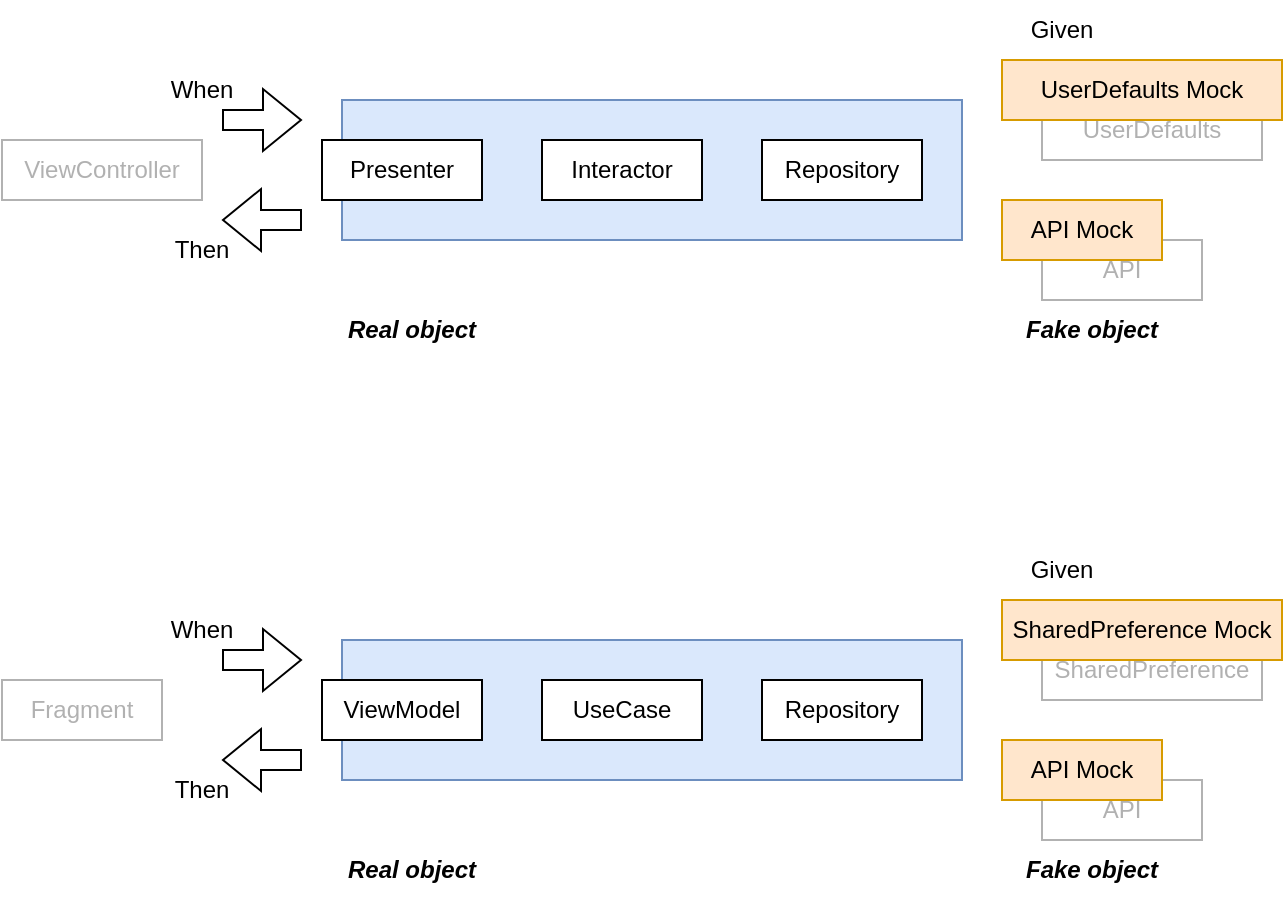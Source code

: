 <mxfile version="24.2.5" type="device">
  <diagram name="ページ1" id="KTmhikJlyO--2MtsTX8y">
    <mxGraphModel dx="920" dy="581" grid="1" gridSize="10" guides="1" tooltips="1" connect="1" arrows="1" fold="1" page="1" pageScale="1" pageWidth="827" pageHeight="1169" math="0" shadow="0">
      <root>
        <mxCell id="0" />
        <mxCell id="1" parent="0" />
        <mxCell id="tbAWzuxnCb8HUWdNtCA--7" value="" style="rounded=0;whiteSpace=wrap;html=1;fillColor=#dae8fc;strokeColor=#6c8ebf;" parent="1" vertex="1">
          <mxGeometry x="210" y="320" width="310" height="70" as="geometry" />
        </mxCell>
        <mxCell id="tbAWzuxnCb8HUWdNtCA--1" value="ViewModel" style="rounded=0;whiteSpace=wrap;html=1;" parent="1" vertex="1">
          <mxGeometry x="200" y="340" width="80" height="30" as="geometry" />
        </mxCell>
        <mxCell id="tbAWzuxnCb8HUWdNtCA--2" value="UseCase" style="rounded=0;whiteSpace=wrap;html=1;" parent="1" vertex="1">
          <mxGeometry x="310" y="340" width="80" height="30" as="geometry" />
        </mxCell>
        <mxCell id="tbAWzuxnCb8HUWdNtCA--4" value="Repository" style="rounded=0;whiteSpace=wrap;html=1;" parent="1" vertex="1">
          <mxGeometry x="420" y="340" width="80" height="30" as="geometry" />
        </mxCell>
        <mxCell id="tbAWzuxnCb8HUWdNtCA--5" value="SharedPreference" style="rounded=0;whiteSpace=wrap;html=1;textOpacity=30;opacity=30;" parent="1" vertex="1">
          <mxGeometry x="560" y="320" width="110" height="30" as="geometry" />
        </mxCell>
        <mxCell id="tbAWzuxnCb8HUWdNtCA--8" value="API" style="rounded=0;whiteSpace=wrap;html=1;textOpacity=30;opacity=30;" parent="1" vertex="1">
          <mxGeometry x="560" y="390" width="80" height="30" as="geometry" />
        </mxCell>
        <mxCell id="tbAWzuxnCb8HUWdNtCA--9" value="Fragment" style="rounded=0;whiteSpace=wrap;html=1;textOpacity=30;opacity=30;" parent="1" vertex="1">
          <mxGeometry x="40" y="340" width="80" height="30" as="geometry" />
        </mxCell>
        <mxCell id="tbAWzuxnCb8HUWdNtCA--10" value="" style="shape=flexArrow;endArrow=classic;html=1;rounded=0;" parent="1" edge="1">
          <mxGeometry width="50" height="50" relative="1" as="geometry">
            <mxPoint x="150" y="330" as="sourcePoint" />
            <mxPoint x="190" y="330" as="targetPoint" />
          </mxGeometry>
        </mxCell>
        <mxCell id="tbAWzuxnCb8HUWdNtCA--11" value="" style="shape=flexArrow;endArrow=classic;html=1;rounded=0;" parent="1" edge="1">
          <mxGeometry width="50" height="50" relative="1" as="geometry">
            <mxPoint x="190" y="380" as="sourcePoint" />
            <mxPoint x="150" y="380" as="targetPoint" />
          </mxGeometry>
        </mxCell>
        <mxCell id="tbAWzuxnCb8HUWdNtCA--12" value="When" style="text;html=1;align=center;verticalAlign=middle;whiteSpace=wrap;rounded=0;" parent="1" vertex="1">
          <mxGeometry x="110" y="300" width="60" height="30" as="geometry" />
        </mxCell>
        <mxCell id="tbAWzuxnCb8HUWdNtCA--14" value="Then" style="text;html=1;align=center;verticalAlign=middle;whiteSpace=wrap;rounded=0;" parent="1" vertex="1">
          <mxGeometry x="110" y="380" width="60" height="30" as="geometry" />
        </mxCell>
        <mxCell id="tbAWzuxnCb8HUWdNtCA--15" value="SharedPreference Mock" style="rounded=0;whiteSpace=wrap;html=1;fillColor=#ffe6cc;strokeColor=#d79b00;" parent="1" vertex="1">
          <mxGeometry x="540" y="300" width="140" height="30" as="geometry" />
        </mxCell>
        <mxCell id="tbAWzuxnCb8HUWdNtCA--16" value="API Mock" style="rounded=0;whiteSpace=wrap;html=1;fillColor=#ffe6cc;strokeColor=#d79b00;" parent="1" vertex="1">
          <mxGeometry x="540" y="370" width="80" height="30" as="geometry" />
        </mxCell>
        <mxCell id="tbAWzuxnCb8HUWdNtCA--17" value="Real object" style="text;html=1;align=center;verticalAlign=middle;whiteSpace=wrap;rounded=0;fontStyle=3" parent="1" vertex="1">
          <mxGeometry x="200" y="420" width="90" height="30" as="geometry" />
        </mxCell>
        <mxCell id="tbAWzuxnCb8HUWdNtCA--18" value="Fake object" style="text;html=1;align=center;verticalAlign=middle;whiteSpace=wrap;rounded=0;fontStyle=3" parent="1" vertex="1">
          <mxGeometry x="540" y="420" width="90" height="30" as="geometry" />
        </mxCell>
        <mxCell id="tbAWzuxnCb8HUWdNtCA--20" value="Given" style="text;html=1;align=center;verticalAlign=middle;whiteSpace=wrap;rounded=0;" parent="1" vertex="1">
          <mxGeometry x="540" y="270" width="60" height="30" as="geometry" />
        </mxCell>
        <mxCell id="ckzR8l4SKG6Hk0NVj2tJ-1" value="" style="rounded=0;whiteSpace=wrap;html=1;fillColor=#dae8fc;strokeColor=#6c8ebf;" vertex="1" parent="1">
          <mxGeometry x="210" y="50" width="310" height="70" as="geometry" />
        </mxCell>
        <mxCell id="ckzR8l4SKG6Hk0NVj2tJ-2" value="Presenter" style="rounded=0;whiteSpace=wrap;html=1;" vertex="1" parent="1">
          <mxGeometry x="200" y="70" width="80" height="30" as="geometry" />
        </mxCell>
        <mxCell id="ckzR8l4SKG6Hk0NVj2tJ-3" value="Interactor" style="rounded=0;whiteSpace=wrap;html=1;" vertex="1" parent="1">
          <mxGeometry x="310" y="70" width="80" height="30" as="geometry" />
        </mxCell>
        <mxCell id="ckzR8l4SKG6Hk0NVj2tJ-4" value="Repository" style="rounded=0;whiteSpace=wrap;html=1;" vertex="1" parent="1">
          <mxGeometry x="420" y="70" width="80" height="30" as="geometry" />
        </mxCell>
        <mxCell id="ckzR8l4SKG6Hk0NVj2tJ-5" value="UserDefaults" style="rounded=0;whiteSpace=wrap;html=1;textOpacity=30;opacity=30;" vertex="1" parent="1">
          <mxGeometry x="560" y="50" width="110" height="30" as="geometry" />
        </mxCell>
        <mxCell id="ckzR8l4SKG6Hk0NVj2tJ-6" value="API" style="rounded=0;whiteSpace=wrap;html=1;textOpacity=30;opacity=30;" vertex="1" parent="1">
          <mxGeometry x="560" y="120" width="80" height="30" as="geometry" />
        </mxCell>
        <mxCell id="ckzR8l4SKG6Hk0NVj2tJ-7" value="ViewController" style="rounded=0;whiteSpace=wrap;html=1;textOpacity=30;opacity=30;" vertex="1" parent="1">
          <mxGeometry x="40" y="70" width="100" height="30" as="geometry" />
        </mxCell>
        <mxCell id="ckzR8l4SKG6Hk0NVj2tJ-8" value="" style="shape=flexArrow;endArrow=classic;html=1;rounded=0;" edge="1" parent="1">
          <mxGeometry width="50" height="50" relative="1" as="geometry">
            <mxPoint x="150" y="60" as="sourcePoint" />
            <mxPoint x="190" y="60" as="targetPoint" />
          </mxGeometry>
        </mxCell>
        <mxCell id="ckzR8l4SKG6Hk0NVj2tJ-9" value="" style="shape=flexArrow;endArrow=classic;html=1;rounded=0;" edge="1" parent="1">
          <mxGeometry width="50" height="50" relative="1" as="geometry">
            <mxPoint x="190" y="110" as="sourcePoint" />
            <mxPoint x="150" y="110" as="targetPoint" />
          </mxGeometry>
        </mxCell>
        <mxCell id="ckzR8l4SKG6Hk0NVj2tJ-10" value="When" style="text;html=1;align=center;verticalAlign=middle;whiteSpace=wrap;rounded=0;" vertex="1" parent="1">
          <mxGeometry x="110" y="30" width="60" height="30" as="geometry" />
        </mxCell>
        <mxCell id="ckzR8l4SKG6Hk0NVj2tJ-11" value="Then" style="text;html=1;align=center;verticalAlign=middle;whiteSpace=wrap;rounded=0;" vertex="1" parent="1">
          <mxGeometry x="110" y="110" width="60" height="30" as="geometry" />
        </mxCell>
        <mxCell id="ckzR8l4SKG6Hk0NVj2tJ-12" value="UserDefaults Mock" style="rounded=0;whiteSpace=wrap;html=1;fillColor=#ffe6cc;strokeColor=#d79b00;" vertex="1" parent="1">
          <mxGeometry x="540" y="30" width="140" height="30" as="geometry" />
        </mxCell>
        <mxCell id="ckzR8l4SKG6Hk0NVj2tJ-13" value="API Mock" style="rounded=0;whiteSpace=wrap;html=1;fillColor=#ffe6cc;strokeColor=#d79b00;" vertex="1" parent="1">
          <mxGeometry x="540" y="100" width="80" height="30" as="geometry" />
        </mxCell>
        <mxCell id="ckzR8l4SKG6Hk0NVj2tJ-14" value="Real object" style="text;html=1;align=center;verticalAlign=middle;whiteSpace=wrap;rounded=0;fontStyle=3" vertex="1" parent="1">
          <mxGeometry x="200" y="150" width="90" height="30" as="geometry" />
        </mxCell>
        <mxCell id="ckzR8l4SKG6Hk0NVj2tJ-15" value="Fake object" style="text;html=1;align=center;verticalAlign=middle;whiteSpace=wrap;rounded=0;fontStyle=3" vertex="1" parent="1">
          <mxGeometry x="540" y="150" width="90" height="30" as="geometry" />
        </mxCell>
        <mxCell id="ckzR8l4SKG6Hk0NVj2tJ-16" value="Given" style="text;html=1;align=center;verticalAlign=middle;whiteSpace=wrap;rounded=0;" vertex="1" parent="1">
          <mxGeometry x="540" width="60" height="30" as="geometry" />
        </mxCell>
      </root>
    </mxGraphModel>
  </diagram>
</mxfile>
